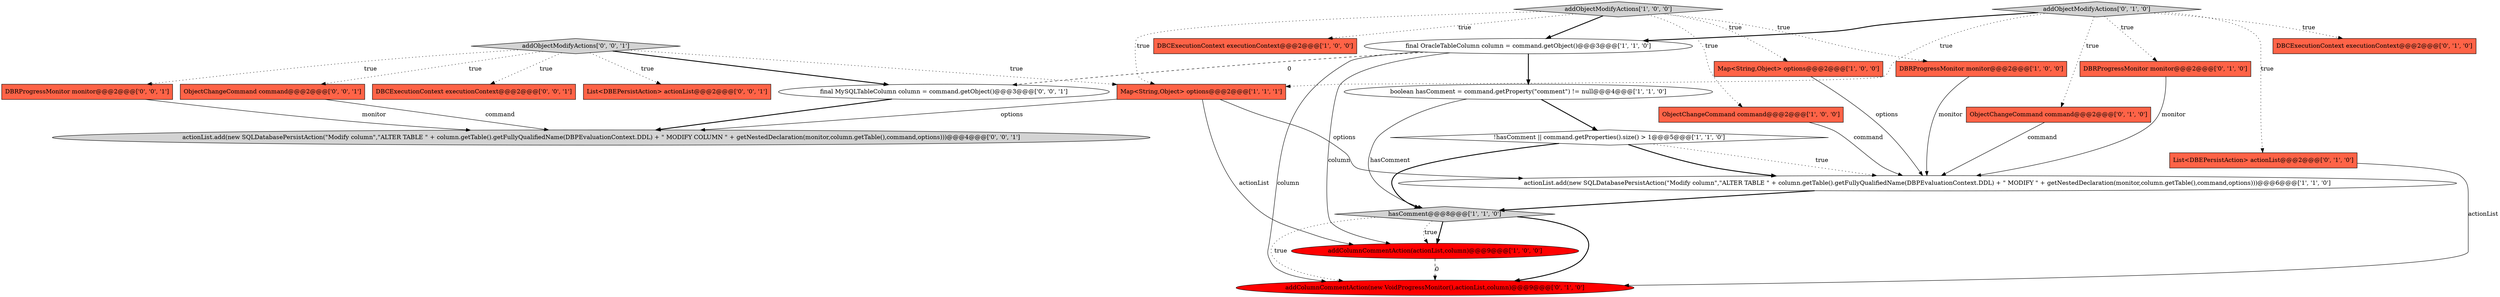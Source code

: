 digraph {
22 [style = filled, label = "final MySQLTableColumn column = command.getObject()@@@3@@@['0', '0', '1']", fillcolor = white, shape = ellipse image = "AAA0AAABBB3BBB"];
24 [style = filled, label = "addObjectModifyActions['0', '0', '1']", fillcolor = lightgray, shape = diamond image = "AAA0AAABBB3BBB"];
15 [style = filled, label = "addObjectModifyActions['0', '1', '0']", fillcolor = lightgray, shape = diamond image = "AAA0AAABBB2BBB"];
7 [style = filled, label = "DBCExecutionContext executionContext@@@2@@@['1', '0', '0']", fillcolor = tomato, shape = box image = "AAA0AAABBB1BBB"];
6 [style = filled, label = "addColumnCommentAction(actionList,column)@@@9@@@['1', '0', '0']", fillcolor = red, shape = ellipse image = "AAA1AAABBB1BBB"];
3 [style = filled, label = "DBRProgressMonitor monitor@@@2@@@['1', '0', '0']", fillcolor = tomato, shape = box image = "AAA0AAABBB1BBB"];
12 [style = filled, label = "ObjectChangeCommand command@@@2@@@['0', '1', '0']", fillcolor = tomato, shape = box image = "AAA0AAABBB2BBB"];
5 [style = filled, label = "ObjectChangeCommand command@@@2@@@['1', '0', '0']", fillcolor = tomato, shape = box image = "AAA0AAABBB1BBB"];
1 [style = filled, label = "actionList.add(new SQLDatabasePersistAction(\"Modify column\",\"ALTER TABLE \" + column.getTable().getFullyQualifiedName(DBPEvaluationContext.DDL) + \" MODIFY \" + getNestedDeclaration(monitor,column.getTable(),command,options)))@@@6@@@['1', '1', '0']", fillcolor = white, shape = ellipse image = "AAA0AAABBB1BBB"];
16 [style = filled, label = "DBRProgressMonitor monitor@@@2@@@['0', '1', '0']", fillcolor = tomato, shape = box image = "AAA0AAABBB2BBB"];
2 [style = filled, label = "!hasComment || command.getProperties().size() > 1@@@5@@@['1', '1', '0']", fillcolor = white, shape = diamond image = "AAA0AAABBB1BBB"];
18 [style = filled, label = "DBCExecutionContext executionContext@@@2@@@['0', '0', '1']", fillcolor = tomato, shape = box image = "AAA0AAABBB3BBB"];
11 [style = filled, label = "Map<String,Object> options@@@2@@@['1', '1', '1']", fillcolor = tomato, shape = box image = "AAA0AAABBB1BBB"];
17 [style = filled, label = "addColumnCommentAction(new VoidProgressMonitor(),actionList,column)@@@9@@@['0', '1', '0']", fillcolor = red, shape = ellipse image = "AAA1AAABBB2BBB"];
14 [style = filled, label = "DBCExecutionContext executionContext@@@2@@@['0', '1', '0']", fillcolor = tomato, shape = box image = "AAA0AAABBB2BBB"];
21 [style = filled, label = "List<DBEPersistAction> actionList@@@2@@@['0', '0', '1']", fillcolor = tomato, shape = box image = "AAA0AAABBB3BBB"];
9 [style = filled, label = "boolean hasComment = command.getProperty(\"comment\") != null@@@4@@@['1', '1', '0']", fillcolor = white, shape = ellipse image = "AAA0AAABBB1BBB"];
20 [style = filled, label = "actionList.add(new SQLDatabasePersistAction(\"Modify column\",\"ALTER TABLE \" + column.getTable().getFullyQualifiedName(DBPEvaluationContext.DDL) + \" MODIFY COLUMN \" + getNestedDeclaration(monitor,column.getTable(),command,options)))@@@4@@@['0', '0', '1']", fillcolor = lightgray, shape = ellipse image = "AAA0AAABBB3BBB"];
4 [style = filled, label = "final OracleTableColumn column = command.getObject()@@@3@@@['1', '1', '0']", fillcolor = white, shape = ellipse image = "AAA0AAABBB1BBB"];
10 [style = filled, label = "addObjectModifyActions['1', '0', '0']", fillcolor = lightgray, shape = diamond image = "AAA0AAABBB1BBB"];
19 [style = filled, label = "ObjectChangeCommand command@@@2@@@['0', '0', '1']", fillcolor = tomato, shape = box image = "AAA0AAABBB3BBB"];
13 [style = filled, label = "List<DBEPersistAction> actionList@@@2@@@['0', '1', '0']", fillcolor = tomato, shape = box image = "AAA0AAABBB2BBB"];
0 [style = filled, label = "hasComment@@@8@@@['1', '1', '0']", fillcolor = lightgray, shape = diamond image = "AAA0AAABBB1BBB"];
23 [style = filled, label = "DBRProgressMonitor monitor@@@2@@@['0', '0', '1']", fillcolor = tomato, shape = box image = "AAA0AAABBB3BBB"];
8 [style = filled, label = "Map<String,Object> options@@@2@@@['1', '0', '0']", fillcolor = tomato, shape = box image = "AAA0AAABBB1BBB"];
4->9 [style = bold, label=""];
10->8 [style = dotted, label="true"];
19->20 [style = solid, label="command"];
3->1 [style = solid, label="monitor"];
9->2 [style = bold, label=""];
0->6 [style = bold, label=""];
2->1 [style = bold, label=""];
0->17 [style = bold, label=""];
4->6 [style = solid, label="column"];
5->1 [style = solid, label="command"];
10->3 [style = dotted, label="true"];
6->17 [style = dashed, label="0"];
12->1 [style = solid, label="command"];
11->20 [style = solid, label="options"];
1->0 [style = bold, label=""];
4->22 [style = dashed, label="0"];
23->20 [style = solid, label="monitor"];
15->16 [style = dotted, label="true"];
0->6 [style = dotted, label="true"];
24->22 [style = bold, label=""];
10->5 [style = dotted, label="true"];
15->14 [style = dotted, label="true"];
11->1 [style = solid, label="options"];
15->13 [style = dotted, label="true"];
9->0 [style = solid, label="hasComment"];
24->11 [style = dotted, label="true"];
2->0 [style = bold, label=""];
24->23 [style = dotted, label="true"];
22->20 [style = bold, label=""];
10->11 [style = dotted, label="true"];
2->1 [style = dotted, label="true"];
16->1 [style = solid, label="monitor"];
15->4 [style = bold, label=""];
15->11 [style = dotted, label="true"];
10->4 [style = bold, label=""];
11->6 [style = solid, label="actionList"];
15->12 [style = dotted, label="true"];
0->17 [style = dotted, label="true"];
24->19 [style = dotted, label="true"];
13->17 [style = solid, label="actionList"];
4->17 [style = solid, label="column"];
8->1 [style = solid, label="options"];
24->21 [style = dotted, label="true"];
10->7 [style = dotted, label="true"];
24->18 [style = dotted, label="true"];
}
